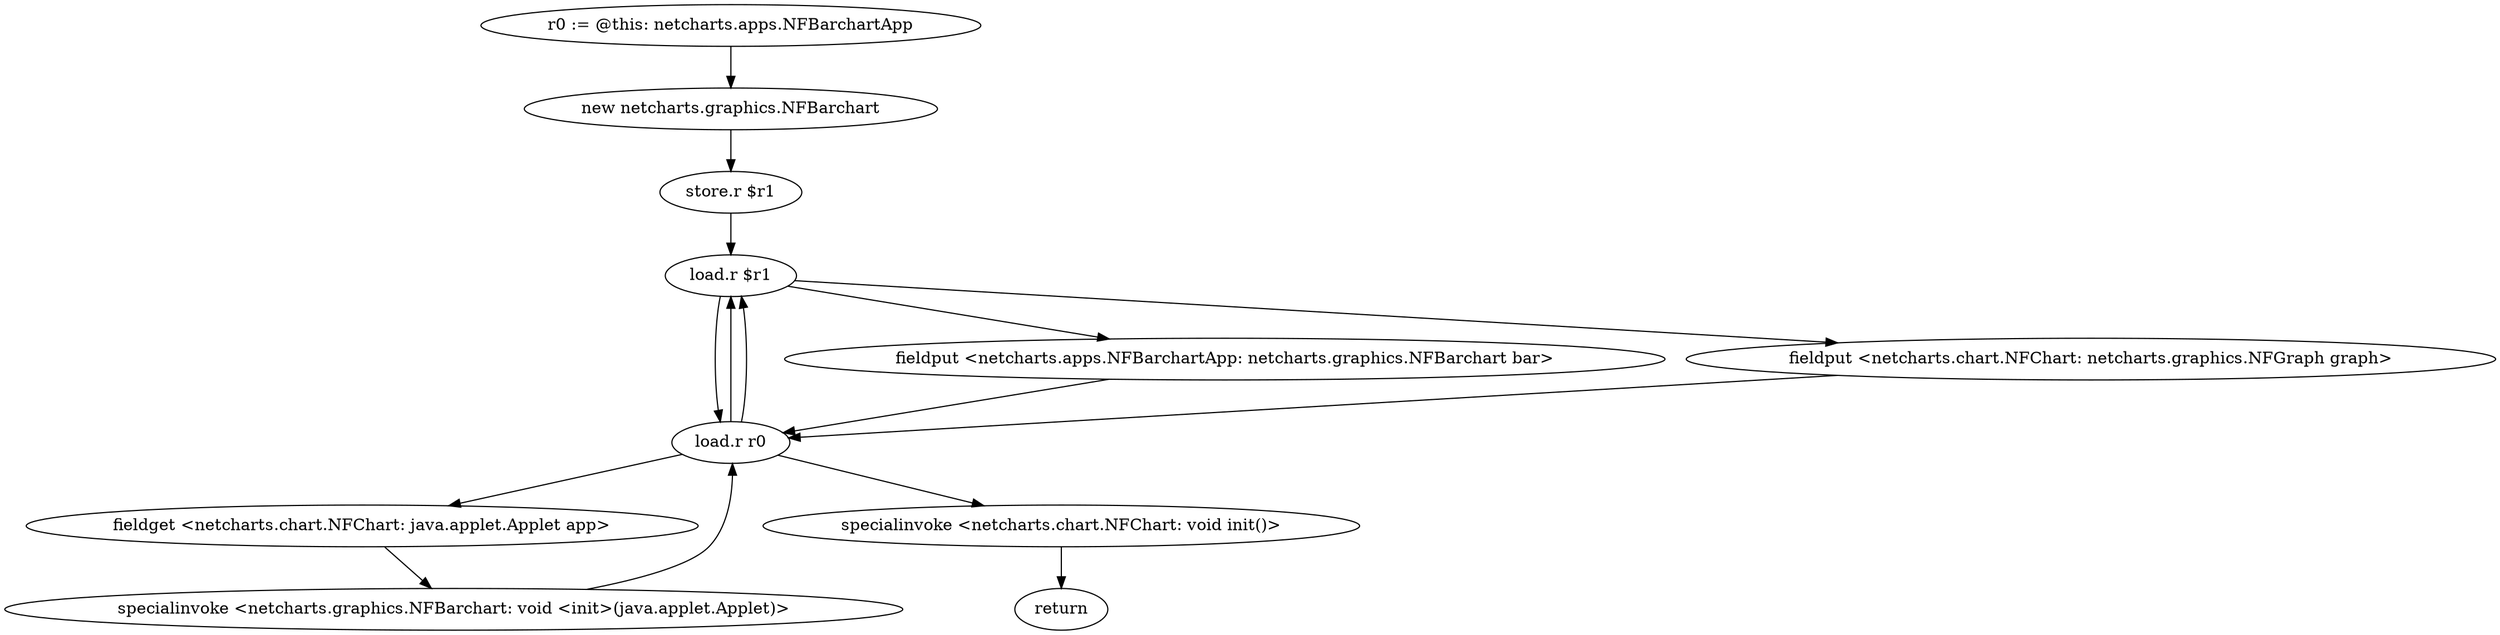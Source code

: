 digraph "" {
    "r0 := @this: netcharts.apps.NFBarchartApp"
    "new netcharts.graphics.NFBarchart"
    "r0 := @this: netcharts.apps.NFBarchartApp"->"new netcharts.graphics.NFBarchart";
    "store.r $r1"
    "new netcharts.graphics.NFBarchart"->"store.r $r1";
    "load.r $r1"
    "store.r $r1"->"load.r $r1";
    "load.r r0"
    "load.r $r1"->"load.r r0";
    "fieldget <netcharts.chart.NFChart: java.applet.Applet app>"
    "load.r r0"->"fieldget <netcharts.chart.NFChart: java.applet.Applet app>";
    "specialinvoke <netcharts.graphics.NFBarchart: void <init>(java.applet.Applet)>"
    "fieldget <netcharts.chart.NFChart: java.applet.Applet app>"->"specialinvoke <netcharts.graphics.NFBarchart: void <init>(java.applet.Applet)>";
    "specialinvoke <netcharts.graphics.NFBarchart: void <init>(java.applet.Applet)>"->"load.r r0";
    "load.r r0"->"load.r $r1";
    "fieldput <netcharts.apps.NFBarchartApp: netcharts.graphics.NFBarchart bar>"
    "load.r $r1"->"fieldput <netcharts.apps.NFBarchartApp: netcharts.graphics.NFBarchart bar>";
    "fieldput <netcharts.apps.NFBarchartApp: netcharts.graphics.NFBarchart bar>"->"load.r r0";
    "load.r r0"->"load.r $r1";
    "fieldput <netcharts.chart.NFChart: netcharts.graphics.NFGraph graph>"
    "load.r $r1"->"fieldput <netcharts.chart.NFChart: netcharts.graphics.NFGraph graph>";
    "fieldput <netcharts.chart.NFChart: netcharts.graphics.NFGraph graph>"->"load.r r0";
    "specialinvoke <netcharts.chart.NFChart: void init()>"
    "load.r r0"->"specialinvoke <netcharts.chart.NFChart: void init()>";
    "return"
    "specialinvoke <netcharts.chart.NFChart: void init()>"->"return";
}
